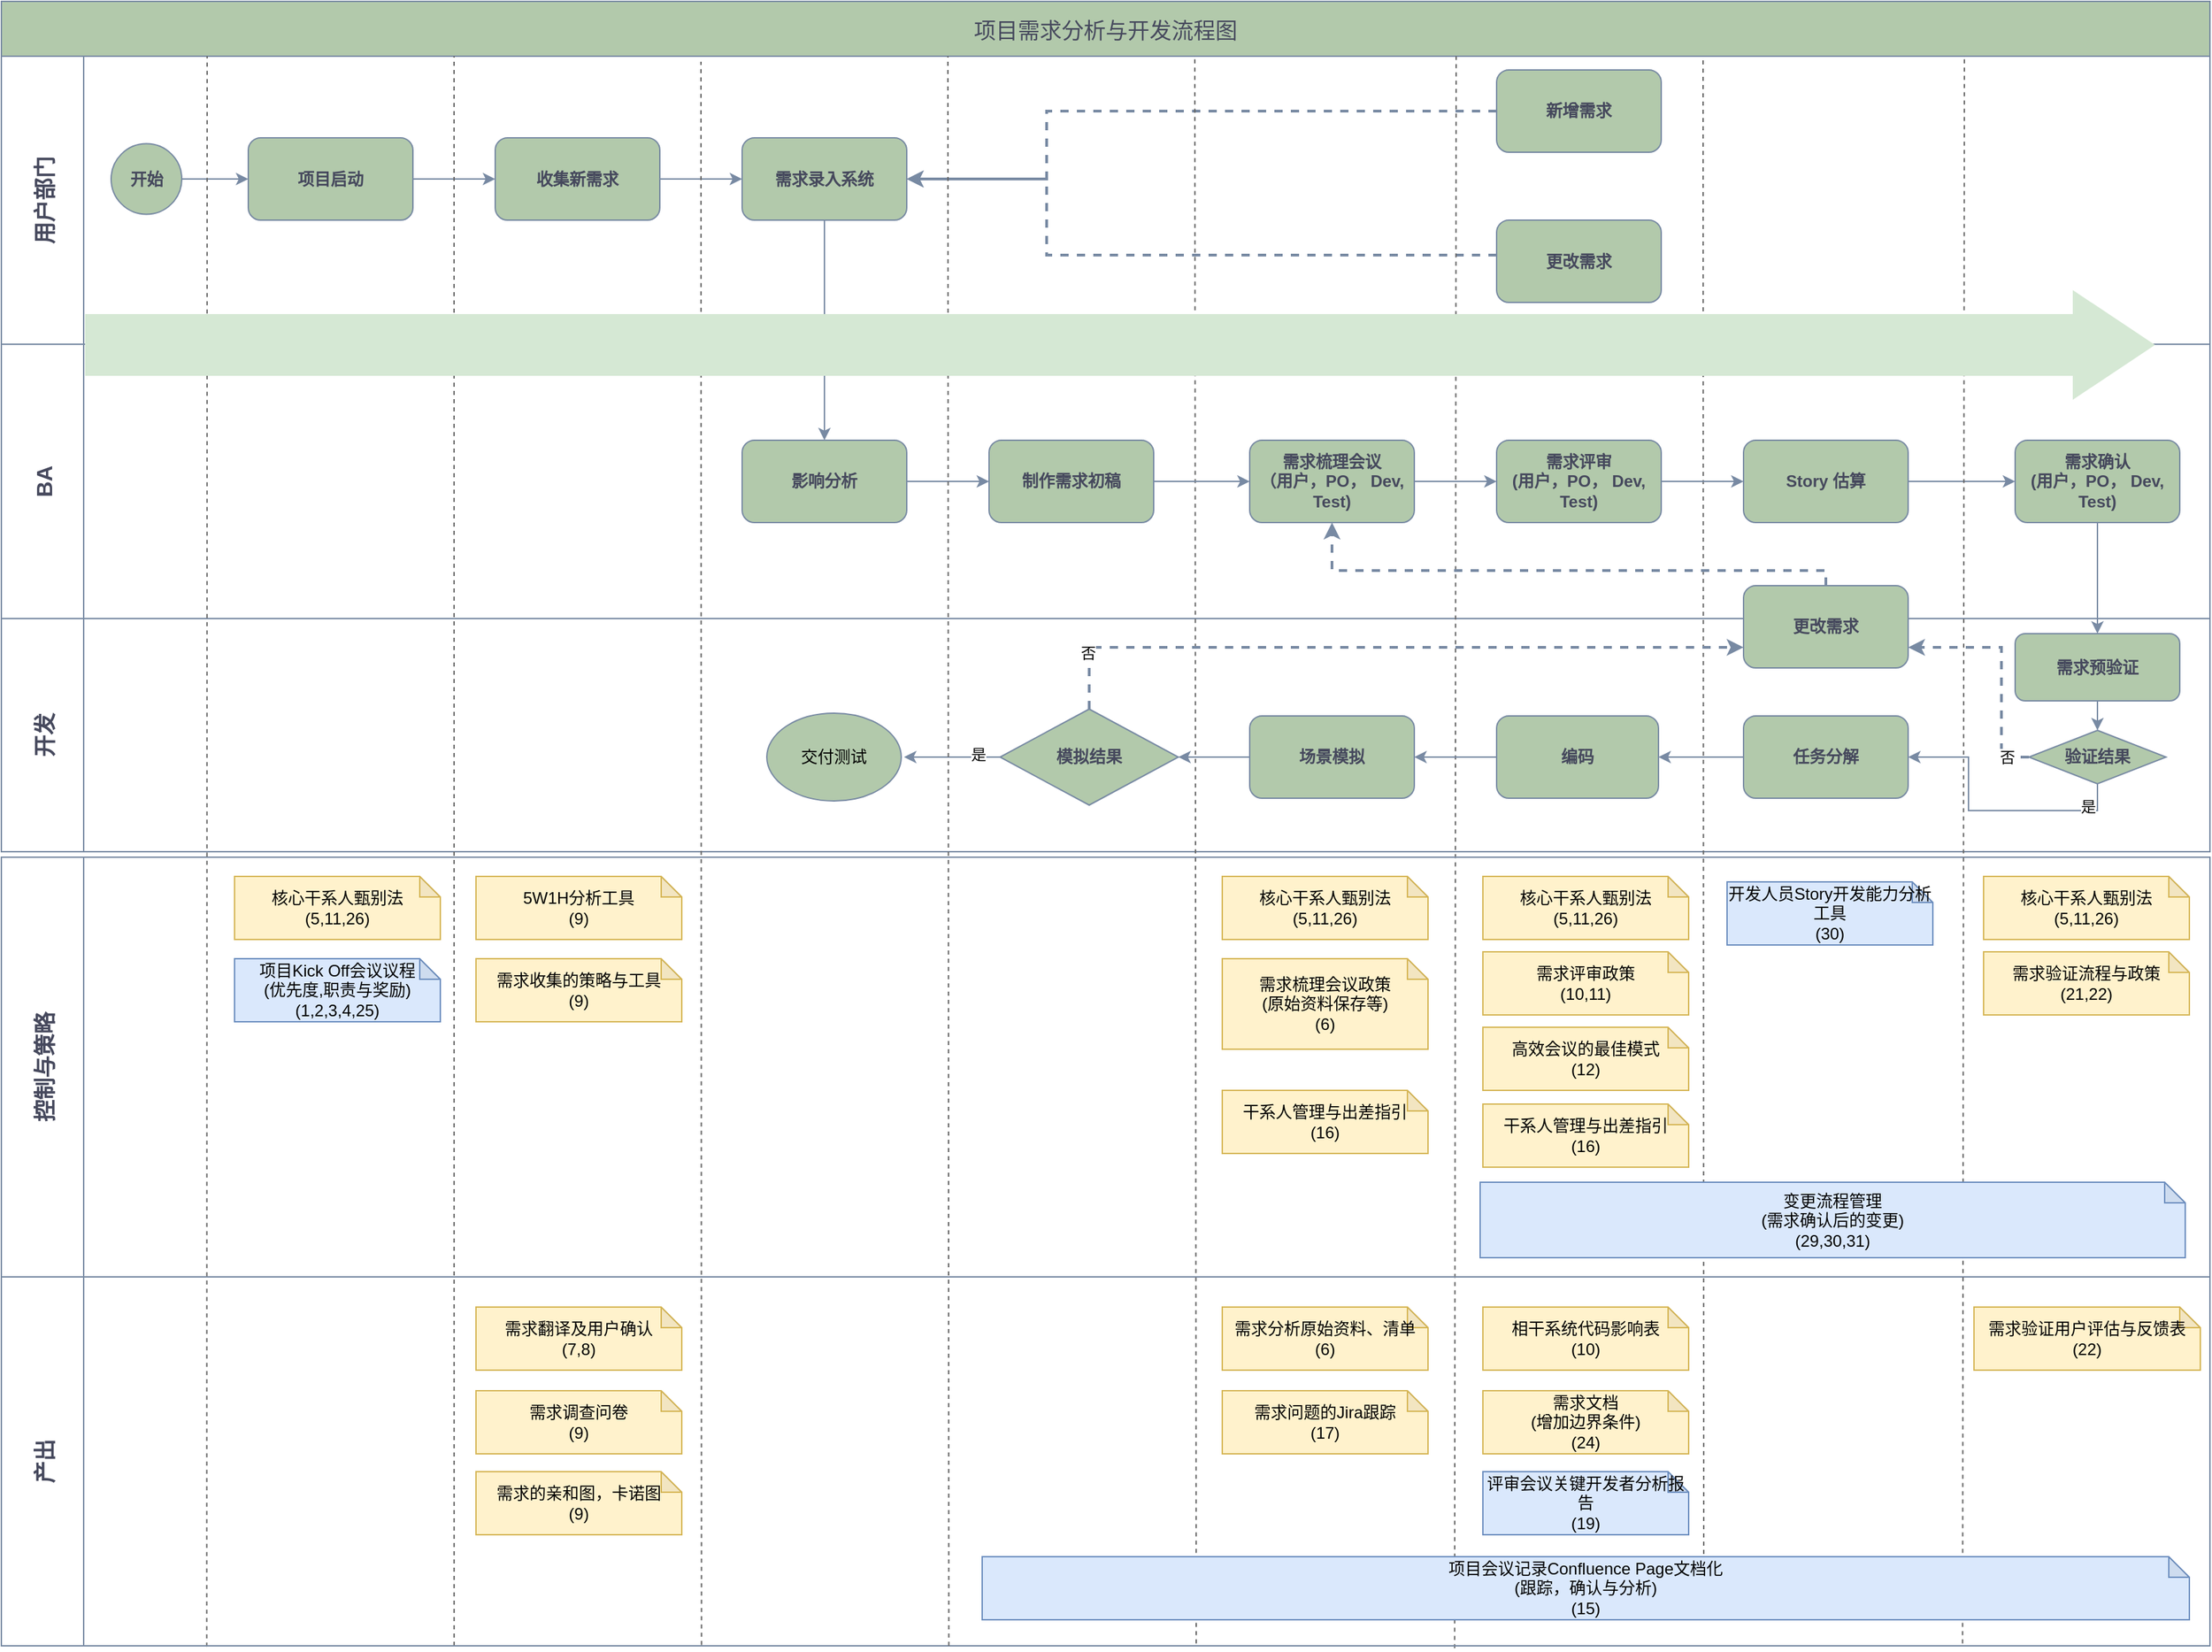 <mxfile version="22.1.12" type="device">
  <diagram name="第 1 页" id="gJtTUF9ZnMg_JuHZNVjQ">
    <mxGraphModel dx="2899" dy="1124" grid="1" gridSize="10" guides="1" tooltips="1" connect="1" arrows="1" fold="1" page="0" pageScale="1" pageWidth="1654" pageHeight="1169" background="none" math="0" shadow="0">
      <root>
        <mxCell id="0" />
        <mxCell id="1" parent="0" />
        <mxCell id="_qWfU28kZW653bgUbzCs-1" value="项目需求分析与开发流程图" style="shape=table;childLayout=tableLayout;startSize=40;collapsible=0;recursiveResize=0;expand=0;fontSize=16;swimlaneFillColor=none;strokeColor=#788AA3;labelBackgroundColor=none;fillColor=#B2C9AB;fontColor=#46495D;" parent="1" vertex="1">
          <mxGeometry x="22" y="40" width="1610" height="620" as="geometry" />
        </mxCell>
        <mxCell id="_qWfU28kZW653bgUbzCs-2" value="用户部门" style="shape=tableRow;horizontal=0;swimlaneHead=0;swimlaneBody=0;top=0;left=0;strokeColor=#788AA3;bottom=0;right=0;dropTarget=0;fontStyle=1;fillColor=none;points=[[0,0.5],[1,0.5]];portConstraint=eastwest;startSize=60;collapsible=0;recursiveResize=0;expand=0;fontSize=16;labelBackgroundColor=none;fontColor=#46495D;" parent="_qWfU28kZW653bgUbzCs-1" vertex="1">
          <mxGeometry y="40" width="1610" height="210" as="geometry" />
        </mxCell>
        <mxCell id="_qWfU28kZW653bgUbzCs-4" value="" style="swimlane;swimlaneHead=0;swimlaneBody=0;fontStyle=0;strokeColor=#788AA3;connectable=0;fillColor=none;startSize=0;collapsible=0;recursiveResize=0;expand=0;fontSize=16;labelBackgroundColor=none;fontColor=#46495D;" parent="_qWfU28kZW653bgUbzCs-2" vertex="1">
          <mxGeometry x="60" width="1550" height="210" as="geometry">
            <mxRectangle width="1550" height="210" as="alternateBounds" />
          </mxGeometry>
        </mxCell>
        <mxCell id="AbKeYLAtqWw71UZLwftY-1" value="开始" style="ellipse;whiteSpace=wrap;html=1;aspect=fixed;strokeColor=#788AA3;fontColor=#46495D;fillColor=#B2C9AB;fontStyle=1" parent="_qWfU28kZW653bgUbzCs-4" vertex="1">
          <mxGeometry x="20" y="63.75" width="51.5" height="51.5" as="geometry" />
        </mxCell>
        <mxCell id="AbKeYLAtqWw71UZLwftY-9" value="收集新需求" style="rounded=1;whiteSpace=wrap;html=1;fillColor=#B2C9AB;strokeColor=#788AA3;fontColor=#46495D;fontStyle=1" parent="_qWfU28kZW653bgUbzCs-4" vertex="1">
          <mxGeometry x="300" y="59.5" width="120" height="60" as="geometry" />
        </mxCell>
        <mxCell id="AbKeYLAtqWw71UZLwftY-10" value="" style="edgeStyle=orthogonalEdgeStyle;rounded=0;orthogonalLoop=1;jettySize=auto;html=1;strokeColor=#788AA3;fontColor=#46495D;fillColor=#B2C9AB;exitX=1;exitY=0.5;exitDx=0;exitDy=0;" parent="_qWfU28kZW653bgUbzCs-4" source="opbpf9EUV-NLXYHyN1Qo-45" target="AbKeYLAtqWw71UZLwftY-9" edge="1">
          <mxGeometry relative="1" as="geometry">
            <mxPoint x="379" y="101" as="sourcePoint" />
          </mxGeometry>
        </mxCell>
        <mxCell id="AbKeYLAtqWw71UZLwftY-11" value="需求录入系统" style="whiteSpace=wrap;html=1;fillColor=#B2C9AB;strokeColor=#788AA3;fontColor=#46495D;rounded=1;fontStyle=1" parent="_qWfU28kZW653bgUbzCs-4" vertex="1">
          <mxGeometry x="480" y="59.5" width="120" height="60" as="geometry" />
        </mxCell>
        <mxCell id="AbKeYLAtqWw71UZLwftY-12" value="" style="edgeStyle=orthogonalEdgeStyle;rounded=0;orthogonalLoop=1;jettySize=auto;html=1;strokeColor=#788AA3;fontColor=#46495D;fillColor=#B2C9AB;" parent="_qWfU28kZW653bgUbzCs-4" source="AbKeYLAtqWw71UZLwftY-9" target="AbKeYLAtqWw71UZLwftY-11" edge="1">
          <mxGeometry relative="1" as="geometry" />
        </mxCell>
        <mxCell id="AbKeYLAtqWw71UZLwftY-34" value="新增需求" style="rounded=1;whiteSpace=wrap;html=1;strokeColor=#788AA3;fontColor=#46495D;fillColor=#B2C9AB;fontStyle=1" parent="_qWfU28kZW653bgUbzCs-4" vertex="1">
          <mxGeometry x="1030" y="10" width="120" height="60" as="geometry" />
        </mxCell>
        <mxCell id="AbKeYLAtqWw71UZLwftY-35" value="" style="edgeStyle=orthogonalEdgeStyle;rounded=0;orthogonalLoop=1;jettySize=auto;html=1;strokeColor=#788AA3;fontColor=#46495D;fillColor=#B2C9AB;dashed=1;exitX=0;exitY=0.5;exitDx=0;exitDy=0;strokeWidth=2;" parent="_qWfU28kZW653bgUbzCs-4" source="AbKeYLAtqWw71UZLwftY-34" target="AbKeYLAtqWw71UZLwftY-11" edge="1">
          <mxGeometry relative="1" as="geometry">
            <Array as="points">
              <mxPoint x="766" y="40" />
              <mxPoint x="702" y="40" />
              <mxPoint x="702" y="89" />
            </Array>
          </mxGeometry>
        </mxCell>
        <mxCell id="AbKeYLAtqWw71UZLwftY-55" style="edgeStyle=orthogonalEdgeStyle;rounded=0;orthogonalLoop=1;jettySize=auto;html=1;entryX=1;entryY=0.5;entryDx=0;entryDy=0;strokeColor=#788AA3;fontColor=#46495D;fillColor=#B2C9AB;dashed=1;strokeWidth=2;" parent="_qWfU28kZW653bgUbzCs-4" source="AbKeYLAtqWw71UZLwftY-52" target="AbKeYLAtqWw71UZLwftY-11" edge="1">
          <mxGeometry relative="1" as="geometry">
            <Array as="points">
              <mxPoint x="702" y="145" />
              <mxPoint x="702" y="89" />
            </Array>
          </mxGeometry>
        </mxCell>
        <mxCell id="AbKeYLAtqWw71UZLwftY-52" value="更改需求" style="rounded=1;whiteSpace=wrap;html=1;strokeColor=#788AA3;fontColor=#46495D;fillColor=#B2C9AB;fontStyle=1" parent="_qWfU28kZW653bgUbzCs-4" vertex="1">
          <mxGeometry x="1030" y="119.5" width="120" height="60" as="geometry" />
        </mxCell>
        <mxCell id="mtieDvzISJ-nQmqn9ZRx-63" value="" style="endArrow=none;dashed=1;html=1;rounded=0;strokeColor=#666666;exitX=0.205;exitY=1;exitDx=0;exitDy=0;exitPerimeter=0;" parent="_qWfU28kZW653bgUbzCs-4" source="mtieDvzISJ-nQmqn9ZRx-19" edge="1">
          <mxGeometry width="50" height="50" relative="1" as="geometry">
            <mxPoint x="270" y="1100" as="sourcePoint" />
            <mxPoint x="270" as="targetPoint" />
          </mxGeometry>
        </mxCell>
        <mxCell id="opbpf9EUV-NLXYHyN1Qo-45" value="项目启动" style="rounded=1;whiteSpace=wrap;html=1;fillColor=#B2C9AB;strokeColor=#788AA3;fontColor=#46495D;fontStyle=1" parent="_qWfU28kZW653bgUbzCs-4" vertex="1">
          <mxGeometry x="120" y="59.5" width="120" height="60" as="geometry" />
        </mxCell>
        <mxCell id="opbpf9EUV-NLXYHyN1Qo-46" value="" style="edgeStyle=orthogonalEdgeStyle;rounded=0;orthogonalLoop=1;jettySize=auto;html=1;strokeColor=#788AA3;fontColor=#46495D;fillColor=#B2C9AB;exitX=1;exitY=0.5;exitDx=0;exitDy=0;" parent="_qWfU28kZW653bgUbzCs-4" source="AbKeYLAtqWw71UZLwftY-1" target="opbpf9EUV-NLXYHyN1Qo-45" edge="1">
          <mxGeometry relative="1" as="geometry">
            <mxPoint x="141" y="160" as="sourcePoint" />
            <mxPoint x="387" y="160" as="targetPoint" />
          </mxGeometry>
        </mxCell>
        <mxCell id="mtieDvzISJ-nQmqn9ZRx-64" value="" style="endArrow=none;dashed=1;html=1;rounded=0;strokeColor=#666666;exitX=0.317;exitY=0.999;exitDx=0;exitDy=0;exitPerimeter=0;" parent="_qWfU28kZW653bgUbzCs-4" source="mtieDvzISJ-nQmqn9ZRx-19" edge="1">
          <mxGeometry width="50" height="50" relative="1" as="geometry">
            <mxPoint x="450" y="1088" as="sourcePoint" />
            <mxPoint x="450" y="4" as="targetPoint" />
          </mxGeometry>
        </mxCell>
        <mxCell id="mtieDvzISJ-nQmqn9ZRx-66" value="" style="endArrow=none;dashed=1;html=1;rounded=0;strokeColor=#666666;exitX=0.541;exitY=0.997;exitDx=0;exitDy=0;exitPerimeter=0;" parent="_qWfU28kZW653bgUbzCs-4" source="mtieDvzISJ-nQmqn9ZRx-19" edge="1">
          <mxGeometry width="50" height="50" relative="1" as="geometry">
            <mxPoint x="810" y="1084" as="sourcePoint" />
            <mxPoint x="810" as="targetPoint" />
          </mxGeometry>
        </mxCell>
        <mxCell id="mtieDvzISJ-nQmqn9ZRx-67" value="" style="endArrow=none;dashed=1;html=1;rounded=0;strokeColor=#666666;exitX=0.658;exitY=1.003;exitDx=0;exitDy=0;exitPerimeter=0;" parent="_qWfU28kZW653bgUbzCs-4" source="mtieDvzISJ-nQmqn9ZRx-19" edge="1">
          <mxGeometry width="50" height="50" relative="1" as="geometry">
            <mxPoint x="1000" y="1084.462" as="sourcePoint" />
            <mxPoint x="1000.5" as="targetPoint" />
          </mxGeometry>
        </mxCell>
        <mxCell id="mtieDvzISJ-nQmqn9ZRx-68" value="" style="endArrow=none;dashed=1;html=1;rounded=0;strokeColor=#666666;" parent="_qWfU28kZW653bgUbzCs-4" edge="1">
          <mxGeometry width="50" height="50" relative="1" as="geometry">
            <mxPoint x="1181" y="1110" as="sourcePoint" />
            <mxPoint x="1180.5" as="targetPoint" />
          </mxGeometry>
        </mxCell>
        <mxCell id="_qWfU28kZW653bgUbzCs-6" value="BA" style="shape=tableRow;horizontal=0;swimlaneHead=0;swimlaneBody=0;top=0;left=0;strokeColor=#788AA3;bottom=0;right=0;dropTarget=0;fontStyle=1;fillColor=none;points=[[0,0.5],[1,0.5]];portConstraint=eastwest;startSize=60;collapsible=0;recursiveResize=0;expand=0;fontSize=16;strokeWidth=1;labelBackgroundColor=none;fontColor=#46495D;" parent="_qWfU28kZW653bgUbzCs-1" vertex="1">
          <mxGeometry y="250" width="1610" height="200" as="geometry" />
        </mxCell>
        <mxCell id="_qWfU28kZW653bgUbzCs-8" value="" style="swimlane;swimlaneHead=0;swimlaneBody=0;fontStyle=0;connectable=0;strokeColor=#788AA3;fillColor=none;startSize=0;collapsible=0;recursiveResize=0;expand=0;fontSize=16;dashed=1;swimlaneLine=1;labelBackgroundColor=none;fontColor=#46495D;" parent="_qWfU28kZW653bgUbzCs-6" vertex="1">
          <mxGeometry x="60" width="1550" height="200" as="geometry">
            <mxRectangle width="1550" height="200" as="alternateBounds" />
          </mxGeometry>
        </mxCell>
        <mxCell id="AbKeYLAtqWw71UZLwftY-60" value="" style="edgeStyle=orthogonalEdgeStyle;rounded=0;orthogonalLoop=1;jettySize=auto;html=1;strokeColor=#788AA3;fontColor=#46495D;fillColor=#B2C9AB;" parent="_qWfU28kZW653bgUbzCs-8" source="AbKeYLAtqWw71UZLwftY-15" target="AbKeYLAtqWw71UZLwftY-59" edge="1">
          <mxGeometry relative="1" as="geometry" />
        </mxCell>
        <mxCell id="AbKeYLAtqWw71UZLwftY-15" value="制作需求初稿" style="whiteSpace=wrap;html=1;fillColor=#B2C9AB;strokeColor=#788AA3;fontColor=#46495D;rounded=1;fontStyle=1" parent="_qWfU28kZW653bgUbzCs-8" vertex="1">
          <mxGeometry x="660" y="70" width="120" height="60" as="geometry" />
        </mxCell>
        <mxCell id="AbKeYLAtqWw71UZLwftY-13" value="影响分析" style="whiteSpace=wrap;html=1;fillColor=#B2C9AB;strokeColor=#788AA3;fontColor=#46495D;rounded=1;fontStyle=1" parent="_qWfU28kZW653bgUbzCs-8" vertex="1">
          <mxGeometry x="480" y="70" width="120" height="60" as="geometry" />
        </mxCell>
        <mxCell id="AbKeYLAtqWw71UZLwftY-16" value="" style="edgeStyle=orthogonalEdgeStyle;rounded=0;orthogonalLoop=1;jettySize=auto;html=1;strokeColor=#788AA3;fontColor=#46495D;fillColor=#B2C9AB;entryX=0;entryY=0.5;entryDx=0;entryDy=0;" parent="_qWfU28kZW653bgUbzCs-8" source="AbKeYLAtqWw71UZLwftY-13" target="AbKeYLAtqWw71UZLwftY-15" edge="1">
          <mxGeometry relative="1" as="geometry">
            <mxPoint x="727" y="100" as="targetPoint" />
          </mxGeometry>
        </mxCell>
        <mxCell id="AbKeYLAtqWw71UZLwftY-21" value="Story 估算" style="whiteSpace=wrap;html=1;fillColor=#B2C9AB;strokeColor=#788AA3;fontColor=#46495D;rounded=1;fontStyle=1" parent="_qWfU28kZW653bgUbzCs-8" vertex="1">
          <mxGeometry x="1210" y="70" width="120" height="60" as="geometry" />
        </mxCell>
        <mxCell id="AbKeYLAtqWw71UZLwftY-23" value="需求确认&lt;br&gt;(用户，PO， Dev, Test)" style="whiteSpace=wrap;html=1;fillColor=#B2C9AB;strokeColor=#788AA3;fontColor=#46495D;rounded=1;fontStyle=1" parent="_qWfU28kZW653bgUbzCs-8" vertex="1">
          <mxGeometry x="1408" y="70" width="120" height="60" as="geometry" />
        </mxCell>
        <mxCell id="AbKeYLAtqWw71UZLwftY-24" value="" style="edgeStyle=orthogonalEdgeStyle;rounded=0;orthogonalLoop=1;jettySize=auto;html=1;strokeColor=#788AA3;fontColor=#46495D;fillColor=#B2C9AB;" parent="_qWfU28kZW653bgUbzCs-8" source="AbKeYLAtqWw71UZLwftY-21" target="AbKeYLAtqWw71UZLwftY-23" edge="1">
          <mxGeometry relative="1" as="geometry" />
        </mxCell>
        <mxCell id="AbKeYLAtqWw71UZLwftY-19" value="需求评审&lt;br&gt;(用户，PO， Dev, Test)" style="whiteSpace=wrap;html=1;fillColor=#B2C9AB;strokeColor=#788AA3;fontColor=#46495D;rounded=1;fontStyle=1" parent="_qWfU28kZW653bgUbzCs-8" vertex="1">
          <mxGeometry x="1030" y="70" width="120" height="60" as="geometry" />
        </mxCell>
        <mxCell id="AbKeYLAtqWw71UZLwftY-22" value="" style="edgeStyle=orthogonalEdgeStyle;rounded=0;orthogonalLoop=1;jettySize=auto;html=1;strokeColor=#788AA3;fontColor=#46495D;fillColor=#B2C9AB;" parent="_qWfU28kZW653bgUbzCs-8" source="AbKeYLAtqWw71UZLwftY-19" target="AbKeYLAtqWw71UZLwftY-21" edge="1">
          <mxGeometry relative="1" as="geometry" />
        </mxCell>
        <mxCell id="AbKeYLAtqWw71UZLwftY-50" value="" style="edgeStyle=orthogonalEdgeStyle;rounded=0;orthogonalLoop=1;jettySize=auto;html=1;strokeColor=#788AA3;fontColor=#46495D;fillColor=#B2C9AB;exitX=1;exitY=0.5;exitDx=0;exitDy=0;" parent="_qWfU28kZW653bgUbzCs-8" source="AbKeYLAtqWw71UZLwftY-59" target="AbKeYLAtqWw71UZLwftY-19" edge="1">
          <mxGeometry relative="1" as="geometry">
            <mxPoint x="1037" y="100" as="sourcePoint" />
          </mxGeometry>
        </mxCell>
        <mxCell id="AbKeYLAtqWw71UZLwftY-59" value="需求梳理会议&lt;br style=&quot;border-color: var(--border-color);&quot;&gt;（用户，PO， Dev, Test)" style="whiteSpace=wrap;html=1;fillColor=#B2C9AB;strokeColor=#788AA3;fontColor=#46495D;rounded=1;fontStyle=1" parent="_qWfU28kZW653bgUbzCs-8" vertex="1">
          <mxGeometry x="850" y="70" width="120" height="60" as="geometry" />
        </mxCell>
        <mxCell id="mtieDvzISJ-nQmqn9ZRx-4" value="" style="triangle;whiteSpace=wrap;html=1;fillColor=#D5E8D4;strokeColor=none;" parent="_qWfU28kZW653bgUbzCs-8" vertex="1">
          <mxGeometry x="1450" y="-39.5" width="60" height="80" as="geometry" />
        </mxCell>
        <mxCell id="_qWfU28kZW653bgUbzCs-10" value="开发" style="shape=tableRow;horizontal=0;swimlaneHead=0;swimlaneBody=0;top=0;left=0;strokeColor=#788AA3;bottom=0;right=0;dropTarget=0;fontStyle=1;fillColor=none;points=[[0,0.5],[1,0.5]];portConstraint=eastwest;startSize=60;collapsible=0;recursiveResize=0;expand=0;fontSize=16;labelBackgroundColor=none;fontColor=#46495D;" parent="_qWfU28kZW653bgUbzCs-1" vertex="1">
          <mxGeometry y="450" width="1610" height="170" as="geometry" />
        </mxCell>
        <mxCell id="_qWfU28kZW653bgUbzCs-12" value="" style="swimlane;swimlaneHead=0;swimlaneBody=0;fontStyle=0;connectable=0;strokeColor=#788AA3;fillColor=none;startSize=0;collapsible=0;recursiveResize=0;expand=0;fontSize=16;labelBackgroundColor=none;fontColor=#46495D;" parent="_qWfU28kZW653bgUbzCs-10" vertex="1">
          <mxGeometry x="60" width="1550" height="170" as="geometry">
            <mxRectangle width="1550" height="170" as="alternateBounds" />
          </mxGeometry>
        </mxCell>
        <mxCell id="mtieDvzISJ-nQmqn9ZRx-5" value="" style="endArrow=none;dashed=1;html=1;rounded=0;strokeColor=#666666;exitX=0.093;exitY=1.001;exitDx=0;exitDy=0;exitPerimeter=0;" parent="_qWfU28kZW653bgUbzCs-12" source="mtieDvzISJ-nQmqn9ZRx-19" edge="1">
          <mxGeometry width="50" height="50" relative="1" as="geometry">
            <mxPoint x="90" y="650.462" as="sourcePoint" />
            <mxPoint x="90" y="-410" as="targetPoint" />
          </mxGeometry>
        </mxCell>
        <mxCell id="AbKeYLAtqWw71UZLwftY-33" value="更改需求" style="rounded=1;whiteSpace=wrap;html=1;strokeColor=#788AA3;fontColor=#46495D;fillColor=#B2C9AB;fontStyle=1" parent="_qWfU28kZW653bgUbzCs-12" vertex="1">
          <mxGeometry x="1210" y="-24" width="120" height="60" as="geometry" />
        </mxCell>
        <mxCell id="AbKeYLAtqWw71UZLwftY-51" value="" style="edgeStyle=orthogonalEdgeStyle;rounded=0;orthogonalLoop=1;jettySize=auto;html=1;strokeColor=#788AA3;fontColor=#46495D;fillColor=#B2C9AB;" parent="_qWfU28kZW653bgUbzCs-12" source="AbKeYLAtqWw71UZLwftY-27" target="AbKeYLAtqWw71UZLwftY-29" edge="1">
          <mxGeometry relative="1" as="geometry" />
        </mxCell>
        <mxCell id="AbKeYLAtqWw71UZLwftY-27" value="任务分解" style="whiteSpace=wrap;html=1;fillColor=#B2C9AB;strokeColor=#788AA3;fontColor=#46495D;rounded=1;fontStyle=1" parent="_qWfU28kZW653bgUbzCs-12" vertex="1">
          <mxGeometry x="1210" y="71" width="120" height="60" as="geometry" />
        </mxCell>
        <mxCell id="AbKeYLAtqWw71UZLwftY-57" style="edgeStyle=orthogonalEdgeStyle;rounded=0;orthogonalLoop=1;jettySize=auto;html=1;exitX=0;exitY=0.5;exitDx=0;exitDy=0;entryX=1;entryY=0.75;entryDx=0;entryDy=0;strokeColor=#788AA3;fontColor=#46495D;fillColor=#B2C9AB;dashed=1;strokeWidth=2;exitPerimeter=0;" parent="_qWfU28kZW653bgUbzCs-12" source="a2XJiAfUF4VntMgtL0zf-3" target="AbKeYLAtqWw71UZLwftY-33" edge="1">
          <mxGeometry relative="1" as="geometry">
            <Array as="points">
              <mxPoint x="1398" y="101" />
              <mxPoint x="1398" y="21" />
            </Array>
          </mxGeometry>
        </mxCell>
        <mxCell id="a2XJiAfUF4VntMgtL0zf-5" value="否" style="edgeLabel;html=1;align=center;verticalAlign=middle;resizable=0;points=[];" parent="AbKeYLAtqWw71UZLwftY-57" connectable="0" vertex="1">
          <mxGeometry x="-0.805" relative="1" as="geometry">
            <mxPoint as="offset" />
          </mxGeometry>
        </mxCell>
        <mxCell id="a2XJiAfUF4VntMgtL0zf-4" style="edgeStyle=orthogonalEdgeStyle;rounded=0;orthogonalLoop=1;jettySize=auto;html=1;exitX=0.5;exitY=1;exitDx=0;exitDy=0;strokeColor=#788AA3;" parent="_qWfU28kZW653bgUbzCs-12" source="AbKeYLAtqWw71UZLwftY-25" target="a2XJiAfUF4VntMgtL0zf-3" edge="1">
          <mxGeometry relative="1" as="geometry" />
        </mxCell>
        <mxCell id="AbKeYLAtqWw71UZLwftY-25" value="需求预验证" style="whiteSpace=wrap;html=1;fillColor=#B2C9AB;strokeColor=#788AA3;fontColor=#46495D;rounded=1;fontStyle=1" parent="_qWfU28kZW653bgUbzCs-12" vertex="1">
          <mxGeometry x="1408" y="11" width="120" height="49" as="geometry" />
        </mxCell>
        <mxCell id="AbKeYLAtqWw71UZLwftY-56" style="edgeStyle=orthogonalEdgeStyle;rounded=0;orthogonalLoop=1;jettySize=auto;html=1;entryX=0;entryY=0.75;entryDx=0;entryDy=0;strokeColor=#788AA3;fontColor=#46495D;fillColor=#B2C9AB;dashed=1;strokeWidth=2;exitX=0.5;exitY=0;exitDx=0;exitDy=0;exitPerimeter=0;" parent="_qWfU28kZW653bgUbzCs-12" source="a2XJiAfUF4VntMgtL0zf-8" target="AbKeYLAtqWw71UZLwftY-33" edge="1">
          <mxGeometry relative="1" as="geometry">
            <Array as="points">
              <mxPoint x="733" y="21" />
            </Array>
          </mxGeometry>
        </mxCell>
        <mxCell id="a2XJiAfUF4VntMgtL0zf-10" value="否" style="edgeLabel;html=1;align=center;verticalAlign=middle;resizable=0;points=[];" parent="AbKeYLAtqWw71UZLwftY-56" connectable="0" vertex="1">
          <mxGeometry x="-0.841" y="1" relative="1" as="geometry">
            <mxPoint as="offset" />
          </mxGeometry>
        </mxCell>
        <mxCell id="AbKeYLAtqWw71UZLwftY-29" value="编码" style="whiteSpace=wrap;html=1;fillColor=#B2C9AB;strokeColor=#788AA3;fontColor=#46495D;rounded=1;fontStyle=1" parent="_qWfU28kZW653bgUbzCs-12" vertex="1">
          <mxGeometry x="1030" y="71" width="118" height="60" as="geometry" />
        </mxCell>
        <mxCell id="AbKeYLAtqWw71UZLwftY-32" value="" style="edgeStyle=orthogonalEdgeStyle;rounded=0;orthogonalLoop=1;jettySize=auto;html=1;strokeColor=#788AA3;fontColor=#46495D;fillColor=#B2C9AB;entryX=1;entryY=0.5;entryDx=0;entryDy=0;" parent="_qWfU28kZW653bgUbzCs-12" source="AbKeYLAtqWw71UZLwftY-29" target="a2XJiAfUF4VntMgtL0zf-1" edge="1">
          <mxGeometry relative="1" as="geometry" />
        </mxCell>
        <mxCell id="a2XJiAfUF4VntMgtL0zf-1" value="场景模拟" style="whiteSpace=wrap;html=1;fillColor=#B2C9AB;strokeColor=#788AA3;fontColor=#46495D;rounded=1;fontStyle=1" parent="_qWfU28kZW653bgUbzCs-12" vertex="1">
          <mxGeometry x="850" y="71" width="120" height="60" as="geometry" />
        </mxCell>
        <mxCell id="a2XJiAfUF4VntMgtL0zf-6" style="edgeStyle=orthogonalEdgeStyle;rounded=0;orthogonalLoop=1;jettySize=auto;html=1;exitX=0.5;exitY=1;exitDx=0;exitDy=0;exitPerimeter=0;strokeColor=#788AA3;" parent="_qWfU28kZW653bgUbzCs-12" source="a2XJiAfUF4VntMgtL0zf-3" target="AbKeYLAtqWw71UZLwftY-27" edge="1">
          <mxGeometry relative="1" as="geometry">
            <Array as="points">
              <mxPoint x="1468" y="140" />
              <mxPoint x="1374" y="140" />
              <mxPoint x="1374" y="101" />
            </Array>
          </mxGeometry>
        </mxCell>
        <mxCell id="a2XJiAfUF4VntMgtL0zf-7" value="是" style="edgeLabel;html=1;align=center;verticalAlign=middle;resizable=0;points=[];" parent="a2XJiAfUF4VntMgtL0zf-6" connectable="0" vertex="1">
          <mxGeometry x="-0.731" y="-3" relative="1" as="geometry">
            <mxPoint as="offset" />
          </mxGeometry>
        </mxCell>
        <mxCell id="a2XJiAfUF4VntMgtL0zf-3" value="验证结果" style="strokeWidth=1;html=1;shape=mxgraph.flowchart.decision;whiteSpace=wrap;fillColor=#B2C9AB;strokeColor=#788AA3;fontStyle=1;fontColor=#46495D;" parent="_qWfU28kZW653bgUbzCs-12" vertex="1">
          <mxGeometry x="1418" y="81.5" width="100" height="39" as="geometry" />
        </mxCell>
        <mxCell id="a2XJiAfUF4VntMgtL0zf-13" style="edgeStyle=orthogonalEdgeStyle;rounded=0;orthogonalLoop=1;jettySize=auto;html=1;entryX=1;entryY=0.5;entryDx=0;entryDy=0;strokeColor=#788AA3;" parent="_qWfU28kZW653bgUbzCs-12" source="a2XJiAfUF4VntMgtL0zf-8" edge="1">
          <mxGeometry relative="1" as="geometry">
            <mxPoint x="598" y="101" as="targetPoint" />
          </mxGeometry>
        </mxCell>
        <mxCell id="a2XJiAfUF4VntMgtL0zf-14" value="是" style="edgeLabel;html=1;align=center;verticalAlign=middle;resizable=0;points=[];" parent="a2XJiAfUF4VntMgtL0zf-13" connectable="0" vertex="1">
          <mxGeometry x="-0.541" y="-2" relative="1" as="geometry">
            <mxPoint as="offset" />
          </mxGeometry>
        </mxCell>
        <mxCell id="a2XJiAfUF4VntMgtL0zf-8" value="模拟结果" style="strokeWidth=1;html=1;shape=mxgraph.flowchart.decision;whiteSpace=wrap;fillColor=#B2C9AB;strokeColor=#788AA3;fontStyle=1;fontColor=#46495D;" parent="_qWfU28kZW653bgUbzCs-12" vertex="1">
          <mxGeometry x="668" y="66" width="130" height="70" as="geometry" />
        </mxCell>
        <mxCell id="a2XJiAfUF4VntMgtL0zf-9" style="edgeStyle=orthogonalEdgeStyle;rounded=0;orthogonalLoop=1;jettySize=auto;html=1;entryX=1;entryY=0.5;entryDx=0;entryDy=0;entryPerimeter=0;strokeColor=#788AA3;" parent="_qWfU28kZW653bgUbzCs-12" source="a2XJiAfUF4VntMgtL0zf-1" target="a2XJiAfUF4VntMgtL0zf-8" edge="1">
          <mxGeometry relative="1" as="geometry" />
        </mxCell>
        <mxCell id="8AaYSM3bBXjrQfE1oQwp-1" value="交付测试" style="ellipse;whiteSpace=wrap;html=1;fillColor=#B2C9AB;strokeColor=#788AA3;" parent="_qWfU28kZW653bgUbzCs-12" vertex="1">
          <mxGeometry x="498" y="69" width="98" height="64" as="geometry" />
        </mxCell>
        <mxCell id="AbKeYLAtqWw71UZLwftY-26" value="" style="edgeStyle=orthogonalEdgeStyle;rounded=0;orthogonalLoop=1;jettySize=auto;html=1;strokeColor=#788AA3;fontColor=#46495D;fillColor=#B2C9AB;" parent="_qWfU28kZW653bgUbzCs-1" source="AbKeYLAtqWw71UZLwftY-23" target="AbKeYLAtqWw71UZLwftY-25" edge="1">
          <mxGeometry relative="1" as="geometry" />
        </mxCell>
        <mxCell id="AbKeYLAtqWw71UZLwftY-58" style="edgeStyle=orthogonalEdgeStyle;rounded=0;orthogonalLoop=1;jettySize=auto;html=1;exitX=0.5;exitY=0;exitDx=0;exitDy=0;entryX=0.5;entryY=1;entryDx=0;entryDy=0;strokeColor=#788AA3;fontColor=#46495D;fillColor=#B2C9AB;dashed=1;strokeWidth=2;" parent="_qWfU28kZW653bgUbzCs-1" source="AbKeYLAtqWw71UZLwftY-33" target="AbKeYLAtqWw71UZLwftY-59" edge="1">
          <mxGeometry relative="1" as="geometry">
            <mxPoint x="1017" y="394" as="targetPoint" />
            <Array as="points">
              <mxPoint x="1330" y="415" />
              <mxPoint x="970" y="415" />
            </Array>
          </mxGeometry>
        </mxCell>
        <mxCell id="opbpf9EUV-NLXYHyN1Qo-55" style="edgeStyle=orthogonalEdgeStyle;rounded=0;orthogonalLoop=1;jettySize=auto;html=1;entryX=0.5;entryY=0;entryDx=0;entryDy=0;strokeColor=#788AA3;" parent="_qWfU28kZW653bgUbzCs-1" source="AbKeYLAtqWw71UZLwftY-11" target="AbKeYLAtqWw71UZLwftY-13" edge="1">
          <mxGeometry relative="1" as="geometry" />
        </mxCell>
        <mxCell id="mtieDvzISJ-nQmqn9ZRx-19" value="" style="shape=table;childLayout=tableLayout;startSize=0;collapsible=0;recursiveResize=0;expand=0;fontSize=16;swimlaneFillColor=none;strokeColor=#788AA3;labelBackgroundColor=none;fillColor=none;fontColor=#46495D;" parent="1" vertex="1">
          <mxGeometry x="22" y="664" width="1610" height="575.0" as="geometry" />
        </mxCell>
        <mxCell id="mtieDvzISJ-nQmqn9ZRx-20" value="控制与策略" style="shape=tableRow;horizontal=0;swimlaneHead=0;swimlaneBody=0;top=0;left=0;strokeColor=#788AA3;bottom=0;right=0;dropTarget=0;fontStyle=1;fillColor=none;points=[[0,0.5],[1,0.5]];portConstraint=eastwest;startSize=60;collapsible=0;recursiveResize=0;expand=0;fontSize=16;labelBackgroundColor=none;fontColor=#46495D;" parent="mtieDvzISJ-nQmqn9ZRx-19" vertex="1">
          <mxGeometry width="1610" height="306" as="geometry" />
        </mxCell>
        <mxCell id="mtieDvzISJ-nQmqn9ZRx-21" value="" style="swimlane;swimlaneHead=0;swimlaneBody=0;fontStyle=0;strokeColor=#788AA3;connectable=0;fillColor=none;startSize=0;collapsible=0;recursiveResize=0;expand=0;fontSize=16;labelBackgroundColor=none;fontColor=#46495D;" parent="mtieDvzISJ-nQmqn9ZRx-20" vertex="1">
          <mxGeometry x="60" width="1550" height="306" as="geometry">
            <mxRectangle width="1550" height="306" as="alternateBounds" />
          </mxGeometry>
        </mxCell>
        <mxCell id="mtieDvzISJ-nQmqn9ZRx-65" value="" style="endArrow=none;dashed=1;html=1;rounded=0;strokeColor=#666666;exitX=0.429;exitY=1;exitDx=0;exitDy=0;exitPerimeter=0;" parent="mtieDvzISJ-nQmqn9ZRx-21" source="mtieDvzISJ-nQmqn9ZRx-19" edge="1">
          <mxGeometry width="50" height="50" relative="1" as="geometry">
            <mxPoint x="630" y="516" as="sourcePoint" />
            <mxPoint x="630" y="-584" as="targetPoint" />
          </mxGeometry>
        </mxCell>
        <mxCell id="opbpf9EUV-NLXYHyN1Qo-44" value="项目Kick Off会议议程&lt;br&gt;(优先度,职责与奖励)&lt;br&gt;(1,2,3,4,25)" style="shape=note;whiteSpace=wrap;html=1;backgroundOutline=1;darkOpacity=0.05;size=15;fillColor=#dae8fc;strokeColor=#6c8ebf;" parent="mtieDvzISJ-nQmqn9ZRx-21" vertex="1">
          <mxGeometry x="110" y="74" width="150" height="46" as="geometry" />
        </mxCell>
        <mxCell id="opbpf9EUV-NLXYHyN1Qo-5" value="5W1H分析工具&lt;br&gt;(9)" style="shape=note;whiteSpace=wrap;html=1;backgroundOutline=1;darkOpacity=0.05;size=15;fillColor=#fff2cc;strokeColor=#d6b656;" parent="mtieDvzISJ-nQmqn9ZRx-21" vertex="1">
          <mxGeometry x="286" y="14" width="150" height="46" as="geometry" />
        </mxCell>
        <mxCell id="opbpf9EUV-NLXYHyN1Qo-7" value="需求收集的策略与工具&lt;br&gt;(9)" style="shape=note;whiteSpace=wrap;html=1;backgroundOutline=1;darkOpacity=0.05;size=15;fillColor=#fff2cc;strokeColor=#d6b656;" parent="mtieDvzISJ-nQmqn9ZRx-21" vertex="1">
          <mxGeometry x="286" y="74" width="150" height="46" as="geometry" />
        </mxCell>
        <mxCell id="opbpf9EUV-NLXYHyN1Qo-10" value="核心干系人甄别法&lt;br&gt;(5,11,26)" style="shape=note;whiteSpace=wrap;html=1;backgroundOutline=1;darkOpacity=0.05;size=15;fillColor=#fff2cc;strokeColor=#d6b656;" parent="mtieDvzISJ-nQmqn9ZRx-21" vertex="1">
          <mxGeometry x="1020" y="14" width="150" height="46" as="geometry" />
        </mxCell>
        <mxCell id="opbpf9EUV-NLXYHyN1Qo-11" value="需求评审政策&lt;br&gt;(10,11)" style="shape=note;whiteSpace=wrap;html=1;backgroundOutline=1;darkOpacity=0.05;size=15;fillColor=#fff2cc;strokeColor=#d6b656;" parent="mtieDvzISJ-nQmqn9ZRx-21" vertex="1">
          <mxGeometry x="1020" y="69" width="150" height="46" as="geometry" />
        </mxCell>
        <mxCell id="opbpf9EUV-NLXYHyN1Qo-35" value="高效会议的最佳模式&lt;br&gt;(12)" style="shape=note;whiteSpace=wrap;html=1;backgroundOutline=1;darkOpacity=0.05;size=15;fillColor=#fff2cc;strokeColor=#d6b656;" parent="mtieDvzISJ-nQmqn9ZRx-21" vertex="1">
          <mxGeometry x="1020" y="124" width="150" height="46" as="geometry" />
        </mxCell>
        <mxCell id="opbpf9EUV-NLXYHyN1Qo-37" value="干系人管理与出差指引&lt;br&gt;(16)" style="shape=note;whiteSpace=wrap;html=1;backgroundOutline=1;darkOpacity=0.05;size=15;fillColor=#fff2cc;strokeColor=#d6b656;" parent="mtieDvzISJ-nQmqn9ZRx-21" vertex="1">
          <mxGeometry x="1020" y="180" width="150" height="46" as="geometry" />
        </mxCell>
        <mxCell id="opbpf9EUV-NLXYHyN1Qo-1" value="核心干系人甄别法&lt;br&gt;(5,11,26)" style="shape=note;whiteSpace=wrap;html=1;backgroundOutline=1;darkOpacity=0.05;size=15;fillColor=#fff2cc;strokeColor=#d6b656;" parent="mtieDvzISJ-nQmqn9ZRx-21" vertex="1">
          <mxGeometry x="830" y="14" width="150" height="46" as="geometry" />
        </mxCell>
        <mxCell id="opbpf9EUV-NLXYHyN1Qo-2" value="需求梳理会议政策&lt;br&gt;(原始资料保存等)&lt;br&gt;(6)" style="shape=note;whiteSpace=wrap;html=1;backgroundOutline=1;darkOpacity=0.05;size=15;fillColor=#fff2cc;strokeColor=#d6b656;" parent="mtieDvzISJ-nQmqn9ZRx-21" vertex="1">
          <mxGeometry x="830" y="74" width="150" height="66" as="geometry" />
        </mxCell>
        <mxCell id="opbpf9EUV-NLXYHyN1Qo-36" value="干系人管理与出差指引&lt;br&gt;(16)" style="shape=note;whiteSpace=wrap;html=1;backgroundOutline=1;darkOpacity=0.05;size=15;fillColor=#fff2cc;strokeColor=#d6b656;" parent="mtieDvzISJ-nQmqn9ZRx-21" vertex="1">
          <mxGeometry x="830" y="170" width="150" height="46" as="geometry" />
        </mxCell>
        <mxCell id="opbpf9EUV-NLXYHyN1Qo-39" value="核心干系人甄别法&lt;br&gt;(5,11,26)" style="shape=note;whiteSpace=wrap;html=1;backgroundOutline=1;darkOpacity=0.05;size=15;fillColor=#fff2cc;strokeColor=#d6b656;" parent="mtieDvzISJ-nQmqn9ZRx-21" vertex="1">
          <mxGeometry x="1385" y="14" width="150" height="46" as="geometry" />
        </mxCell>
        <mxCell id="opbpf9EUV-NLXYHyN1Qo-40" value="需求验证流程与政策&lt;br&gt;(21,22)" style="shape=note;whiteSpace=wrap;html=1;backgroundOutline=1;darkOpacity=0.05;size=15;fillColor=#fff2cc;strokeColor=#d6b656;" parent="mtieDvzISJ-nQmqn9ZRx-21" vertex="1">
          <mxGeometry x="1385" y="69" width="150" height="46" as="geometry" />
        </mxCell>
        <mxCell id="opbpf9EUV-NLXYHyN1Qo-57" value="开发人员Story开发能力分析工具&lt;br&gt;(30)" style="shape=note;whiteSpace=wrap;html=1;backgroundOutline=1;darkOpacity=0.05;size=15;fillColor=#dae8fc;strokeColor=#6c8ebf;" parent="mtieDvzISJ-nQmqn9ZRx-21" vertex="1">
          <mxGeometry x="1198" y="18" width="150" height="46" as="geometry" />
        </mxCell>
        <mxCell id="opbpf9EUV-NLXYHyN1Qo-58" value="核心干系人甄别法&lt;br&gt;(5,11,26)" style="shape=note;whiteSpace=wrap;html=1;backgroundOutline=1;darkOpacity=0.05;size=15;fillColor=#fff2cc;strokeColor=#d6b656;" parent="mtieDvzISJ-nQmqn9ZRx-21" vertex="1">
          <mxGeometry x="110" y="14" width="150" height="46" as="geometry" />
        </mxCell>
        <mxCell id="mtieDvzISJ-nQmqn9ZRx-31" value="产出" style="shape=tableRow;horizontal=0;swimlaneHead=0;swimlaneBody=0;top=0;left=0;strokeColor=#788AA3;bottom=0;right=0;dropTarget=0;fontStyle=1;fillColor=none;points=[[0,0.5],[1,0.5]];portConstraint=eastwest;startSize=60;collapsible=0;recursiveResize=0;expand=0;fontSize=16;strokeWidth=1;labelBackgroundColor=none;fontColor=#46495D;" parent="mtieDvzISJ-nQmqn9ZRx-19" vertex="1">
          <mxGeometry y="306" width="1610" height="269" as="geometry" />
        </mxCell>
        <mxCell id="mtieDvzISJ-nQmqn9ZRx-32" value="" style="swimlane;swimlaneHead=0;swimlaneBody=0;fontStyle=0;connectable=0;strokeColor=#788AA3;fillColor=none;startSize=0;collapsible=0;recursiveResize=0;expand=0;fontSize=16;dashed=1;swimlaneLine=1;labelBackgroundColor=none;fontColor=#46495D;" parent="mtieDvzISJ-nQmqn9ZRx-31" vertex="1">
          <mxGeometry x="60" width="1550" height="269" as="geometry">
            <mxRectangle width="1550" height="269" as="alternateBounds" />
          </mxGeometry>
        </mxCell>
        <mxCell id="opbpf9EUV-NLXYHyN1Qo-47" value="" style="endArrow=none;dashed=1;html=1;rounded=0;strokeColor=#666666;exitX=0.888;exitY=0.997;exitDx=0;exitDy=0;exitPerimeter=0;" parent="mtieDvzISJ-nQmqn9ZRx-32" source="mtieDvzISJ-nQmqn9ZRx-19" edge="1">
          <mxGeometry width="50" height="50" relative="1" as="geometry">
            <mxPoint x="1370" y="223.002" as="sourcePoint" />
            <mxPoint x="1371" y="-890" as="targetPoint" />
          </mxGeometry>
        </mxCell>
        <mxCell id="opbpf9EUV-NLXYHyN1Qo-48" value="项目会议记录Confluence Page文档化&lt;br&gt;(跟踪，确认与分析)&lt;br&gt;(15)" style="shape=note;whiteSpace=wrap;html=1;backgroundOutline=1;darkOpacity=0.05;size=15;fillColor=#dae8fc;strokeColor=#6c8ebf;" parent="mtieDvzISJ-nQmqn9ZRx-32" vertex="1">
          <mxGeometry x="655" y="204" width="880" height="46" as="geometry" />
        </mxCell>
        <mxCell id="opbpf9EUV-NLXYHyN1Qo-49" value="评审会议关键开发者分析报告&lt;br&gt;(19)" style="shape=note;whiteSpace=wrap;html=1;backgroundOutline=1;darkOpacity=0.05;size=15;fillColor=#dae8fc;strokeColor=#6c8ebf;" parent="mtieDvzISJ-nQmqn9ZRx-32" vertex="1">
          <mxGeometry x="1020" y="142" width="150" height="46" as="geometry" />
        </mxCell>
        <mxCell id="opbpf9EUV-NLXYHyN1Qo-4" value="需求翻译及用户确认&lt;br&gt;(7,8)" style="shape=note;whiteSpace=wrap;html=1;backgroundOutline=1;darkOpacity=0.05;size=15;fillColor=#fff2cc;strokeColor=#d6b656;" parent="mtieDvzISJ-nQmqn9ZRx-32" vertex="1">
          <mxGeometry x="286" y="22" width="150" height="46" as="geometry" />
        </mxCell>
        <mxCell id="opbpf9EUV-NLXYHyN1Qo-6" value="需求调查问卷&lt;br&gt;(9)" style="shape=note;whiteSpace=wrap;html=1;backgroundOutline=1;darkOpacity=0.05;size=15;fillColor=#fff2cc;strokeColor=#d6b656;" parent="mtieDvzISJ-nQmqn9ZRx-32" vertex="1">
          <mxGeometry x="286" y="83" width="150" height="46" as="geometry" />
        </mxCell>
        <mxCell id="opbpf9EUV-NLXYHyN1Qo-9" value="需求的亲和图，卡诺图&lt;br&gt;(9)" style="shape=note;whiteSpace=wrap;html=1;backgroundOutline=1;darkOpacity=0.05;size=15;fillColor=#fff2cc;strokeColor=#d6b656;" parent="mtieDvzISJ-nQmqn9ZRx-32" vertex="1">
          <mxGeometry x="286" y="142" width="150" height="46" as="geometry" />
        </mxCell>
        <mxCell id="opbpf9EUV-NLXYHyN1Qo-3" value="需求分析原始资料、清单&lt;br&gt;(6)" style="shape=note;whiteSpace=wrap;html=1;backgroundOutline=1;darkOpacity=0.05;size=15;fillColor=#fff2cc;strokeColor=#d6b656;" parent="mtieDvzISJ-nQmqn9ZRx-32" vertex="1">
          <mxGeometry x="830" y="22" width="150" height="46" as="geometry" />
        </mxCell>
        <mxCell id="opbpf9EUV-NLXYHyN1Qo-38" value="需求问题的Jira跟踪&lt;br&gt;(17)" style="shape=note;whiteSpace=wrap;html=1;backgroundOutline=1;darkOpacity=0.05;size=15;fillColor=#fff2cc;strokeColor=#d6b656;" parent="mtieDvzISJ-nQmqn9ZRx-32" vertex="1">
          <mxGeometry x="830" y="83" width="150" height="46" as="geometry" />
        </mxCell>
        <mxCell id="opbpf9EUV-NLXYHyN1Qo-42" value="需求文档&lt;br&gt;(增加边界条件)&lt;br&gt;(24)" style="shape=note;whiteSpace=wrap;html=1;backgroundOutline=1;darkOpacity=0.05;size=15;fillColor=#fff2cc;strokeColor=#d6b656;" parent="mtieDvzISJ-nQmqn9ZRx-32" vertex="1">
          <mxGeometry x="1020" y="83" width="150" height="46" as="geometry" />
        </mxCell>
        <mxCell id="opbpf9EUV-NLXYHyN1Qo-12" value="相干系统代码影响表&lt;br&gt;(10)" style="shape=note;whiteSpace=wrap;html=1;backgroundOutline=1;darkOpacity=0.05;size=15;fillColor=#fff2cc;strokeColor=#d6b656;" parent="mtieDvzISJ-nQmqn9ZRx-32" vertex="1">
          <mxGeometry x="1020" y="22" width="150" height="46" as="geometry" />
        </mxCell>
        <mxCell id="opbpf9EUV-NLXYHyN1Qo-41" value="需求验证用户评估与反馈表&lt;br&gt;(22)" style="shape=note;whiteSpace=wrap;html=1;backgroundOutline=1;darkOpacity=0.05;size=15;fillColor=#fff2cc;strokeColor=#d6b656;" parent="mtieDvzISJ-nQmqn9ZRx-32" vertex="1">
          <mxGeometry x="1378" y="22" width="165" height="46" as="geometry" />
        </mxCell>
        <mxCell id="opbpf9EUV-NLXYHyN1Qo-54" value="" style="rounded=0;whiteSpace=wrap;html=1;fillColor=#D5E8D4;strokeColor=none;" parent="1" vertex="1">
          <mxGeometry x="83" y="268" width="1450" height="45" as="geometry" />
        </mxCell>
        <mxCell id="opbpf9EUV-NLXYHyN1Qo-56" value="变更流程管理&lt;br&gt;(需求确认后的变更)&lt;br&gt;(29,30,31)" style="shape=note;whiteSpace=wrap;html=1;backgroundOutline=1;darkOpacity=0.05;size=15;fillColor=#dae8fc;strokeColor=#6c8ebf;" parent="1" vertex="1">
          <mxGeometry x="1100" y="901" width="514" height="55" as="geometry" />
        </mxCell>
      </root>
    </mxGraphModel>
  </diagram>
</mxfile>
